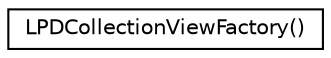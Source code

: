 digraph "Graphical Class Hierarchy"
{
  edge [fontname="Helvetica",fontsize="10",labelfontname="Helvetica",labelfontsize="10"];
  node [fontname="Helvetica",fontsize="10",shape=record];
  rankdir="LR";
  Node0 [label="LPDCollectionViewFactory()",height=0.2,width=0.4,color="black", fillcolor="white", style="filled",URL="$category_l_p_d_collection_view_factory_07_08.html"];
}
